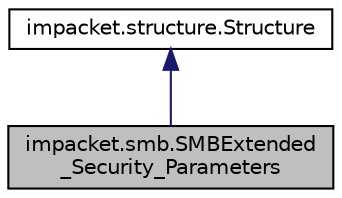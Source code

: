 digraph "impacket.smb.SMBExtended_Security_Parameters"
{
  edge [fontname="Helvetica",fontsize="10",labelfontname="Helvetica",labelfontsize="10"];
  node [fontname="Helvetica",fontsize="10",shape=record];
  Node0 [label="impacket.smb.SMBExtended\l_Security_Parameters",height=0.2,width=0.4,color="black", fillcolor="grey75", style="filled", fontcolor="black"];
  Node1 -> Node0 [dir="back",color="midnightblue",fontsize="10",style="solid",fontname="Helvetica"];
  Node1 [label="impacket.structure.Structure",height=0.2,width=0.4,color="black", fillcolor="white", style="filled",URL="$classimpacket_1_1structure_1_1_structure.html"];
}

